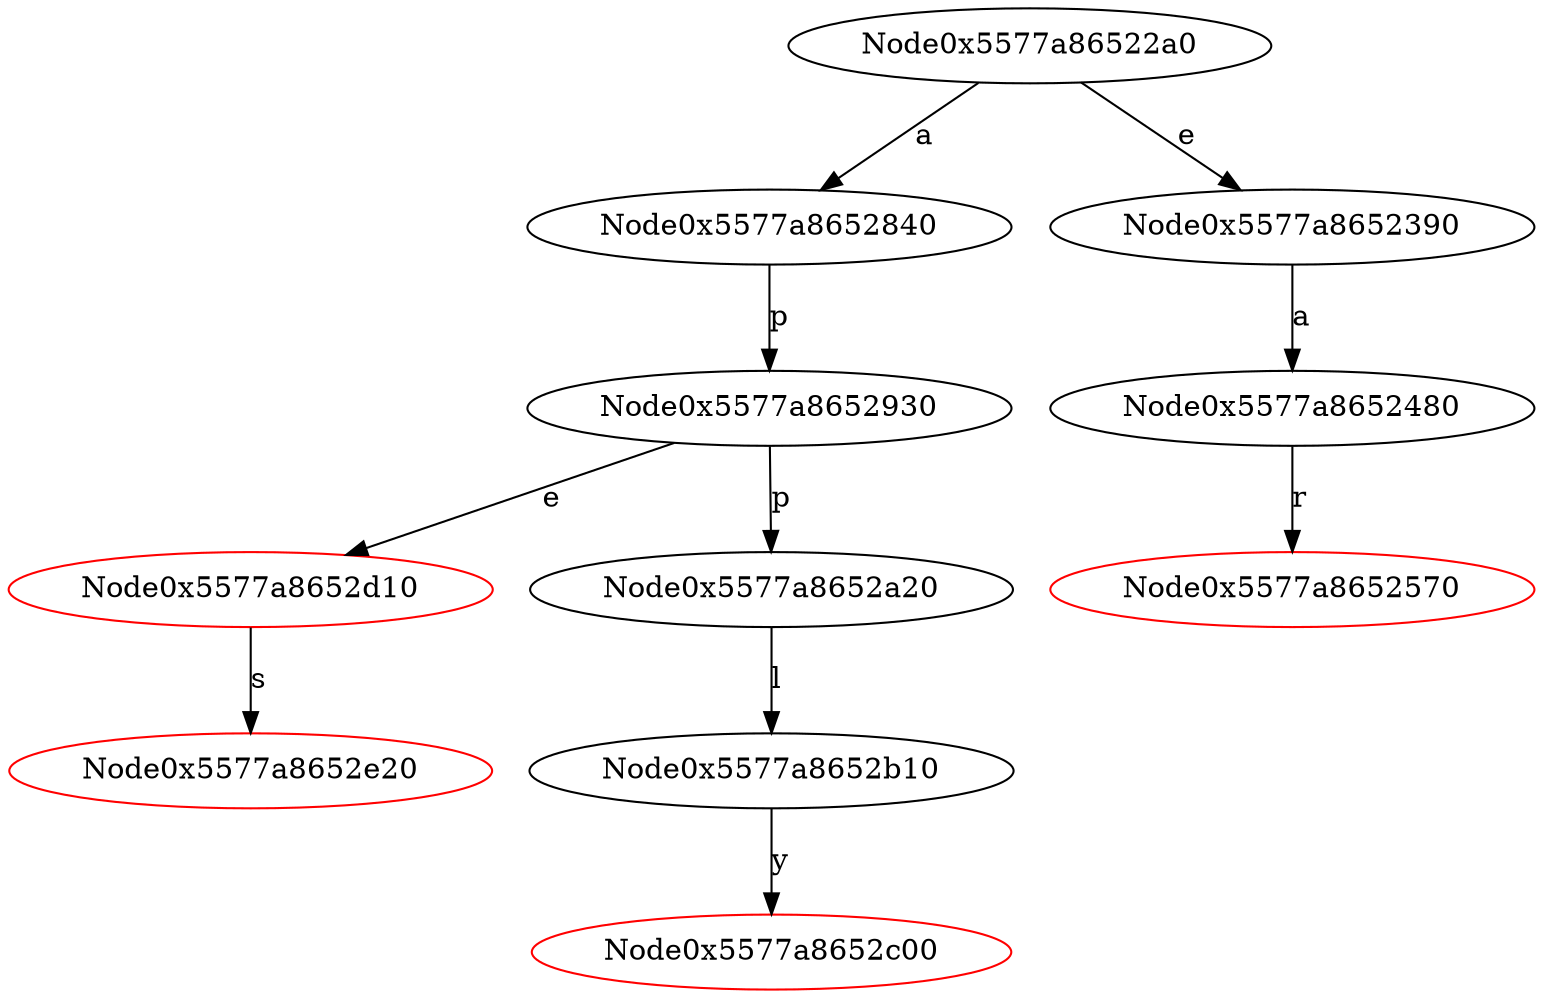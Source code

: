 digraph TrieInsert {
"Node0x5577a86522a0" -> {"Node0x5577a8652840"} [label="a"]
"Node0x5577a86522a0" -> {"Node0x5577a8652390"} [label="e"]
"Node0x5577a8652840" -> {"Node0x5577a8652930"} [label="p"]
"Node0x5577a8652390" -> {"Node0x5577a8652480"} [label="a"]
"Node0x5577a8652930" -> {"Node0x5577a8652d10"} [label="e"]
"Node0x5577a8652930" -> {"Node0x5577a8652a20"} [label="p"]
"Node0x5577a8652480" -> {"Node0x5577a8652570"} [label="r"]
"Node0x5577a8652d10" [color=red]
"Node0x5577a8652d10" -> {"Node0x5577a8652e20"} [label="s"]
"Node0x5577a8652a20" -> {"Node0x5577a8652b10"} [label="l"]
"Node0x5577a8652570" [color=red]
"Node0x5577a8652e20" [color=red]
"Node0x5577a8652b10" -> {"Node0x5577a8652c00"} [label="y"]
"Node0x5577a8652c00" [color=red]
}
